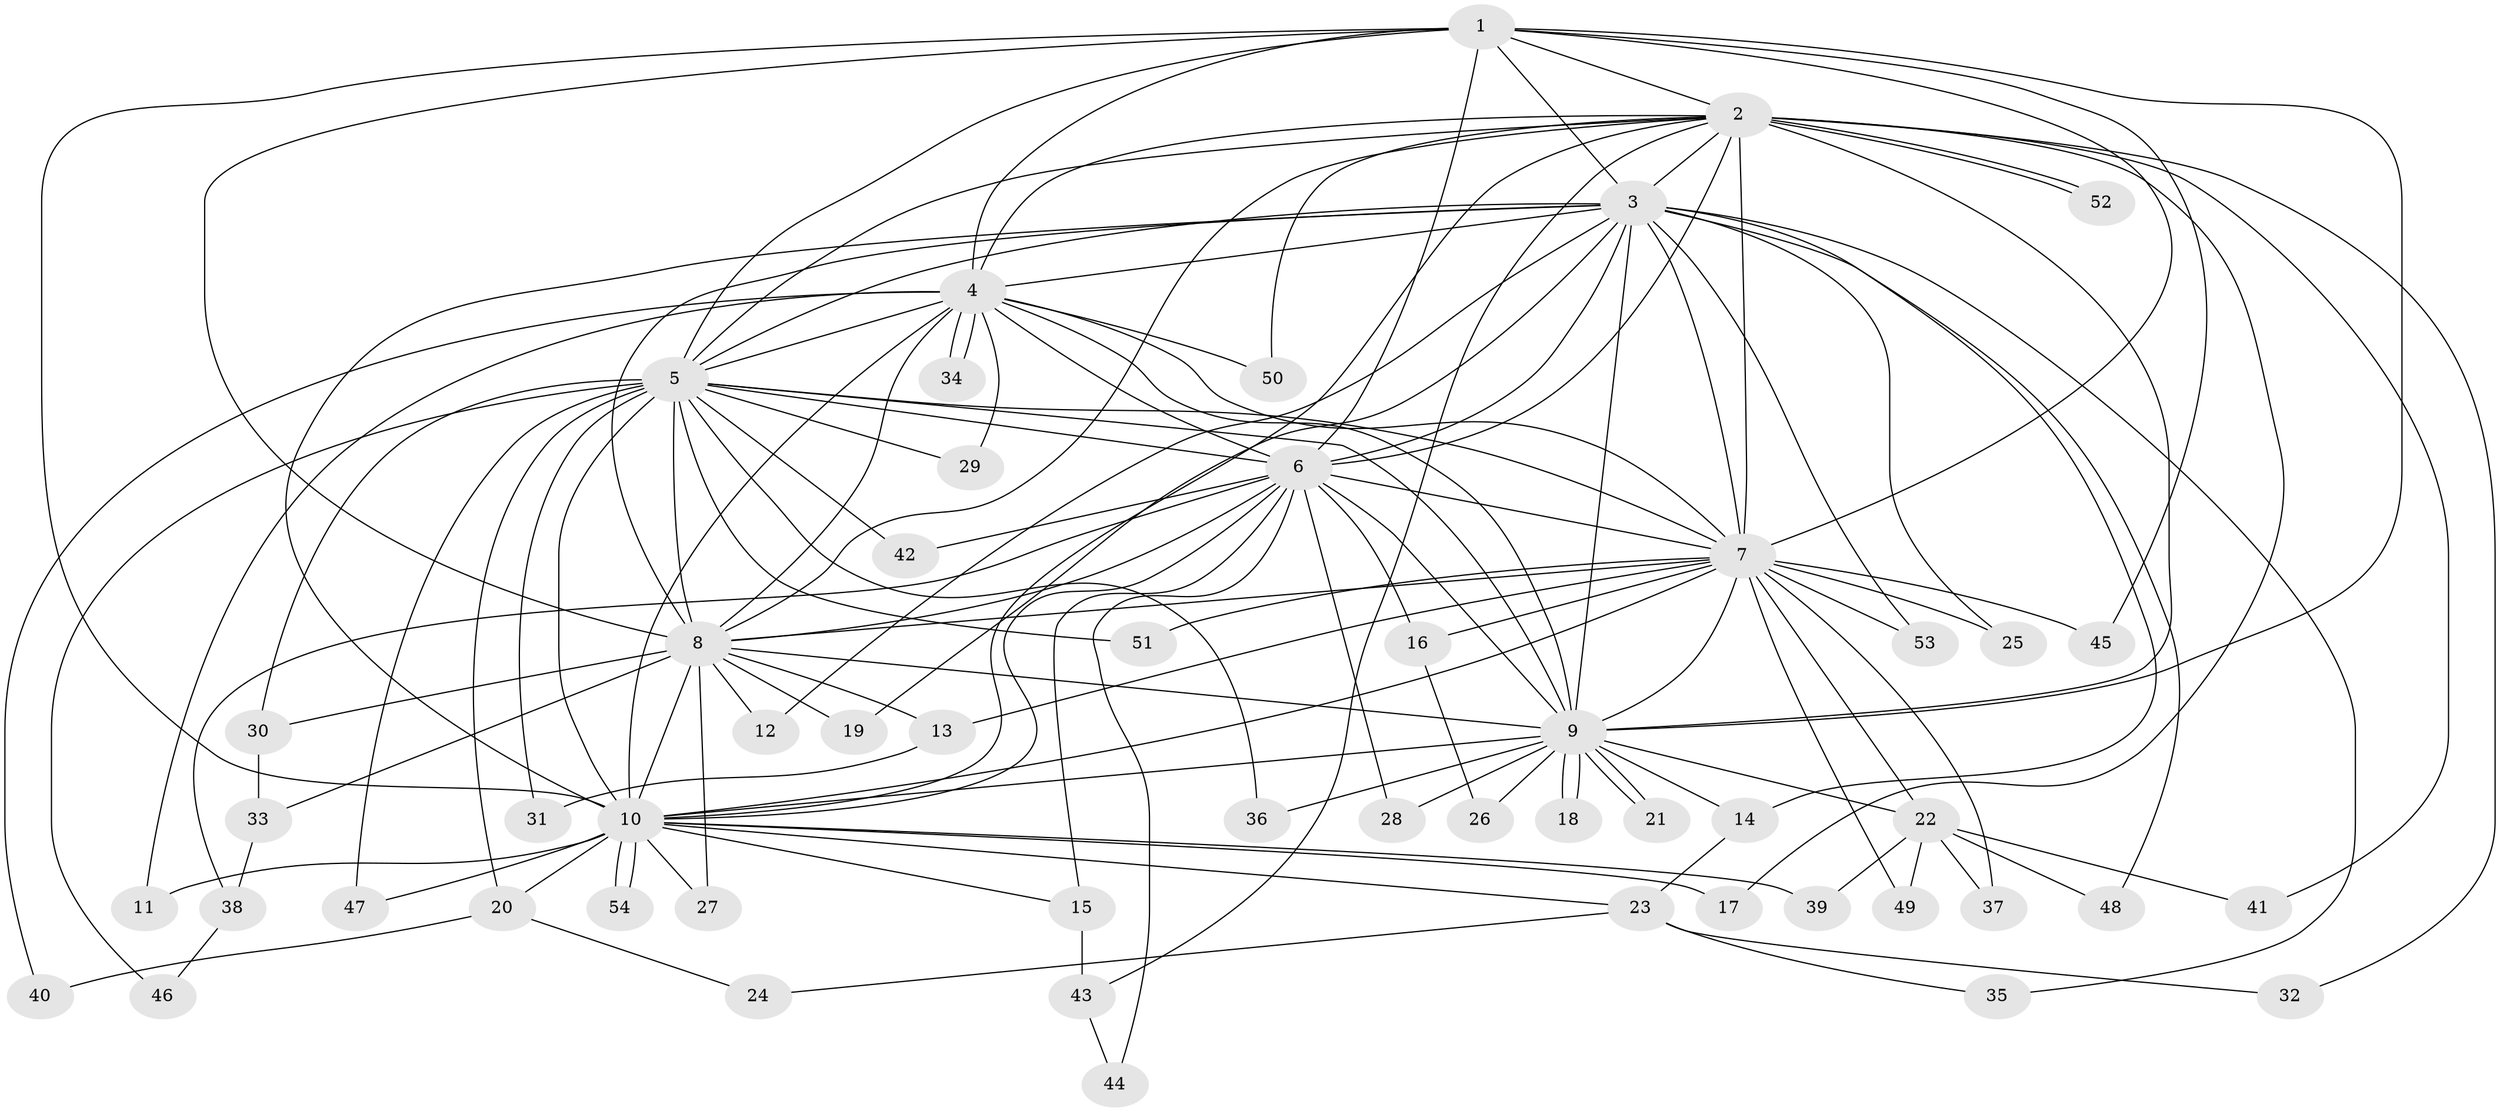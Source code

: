 // Generated by graph-tools (version 1.1) at 2025/25/03/09/25 03:25:51]
// undirected, 54 vertices, 133 edges
graph export_dot {
graph [start="1"]
  node [color=gray90,style=filled];
  1;
  2;
  3;
  4;
  5;
  6;
  7;
  8;
  9;
  10;
  11;
  12;
  13;
  14;
  15;
  16;
  17;
  18;
  19;
  20;
  21;
  22;
  23;
  24;
  25;
  26;
  27;
  28;
  29;
  30;
  31;
  32;
  33;
  34;
  35;
  36;
  37;
  38;
  39;
  40;
  41;
  42;
  43;
  44;
  45;
  46;
  47;
  48;
  49;
  50;
  51;
  52;
  53;
  54;
  1 -- 2;
  1 -- 3;
  1 -- 4;
  1 -- 5;
  1 -- 6;
  1 -- 7;
  1 -- 8;
  1 -- 9;
  1 -- 10;
  1 -- 45;
  2 -- 3;
  2 -- 4;
  2 -- 5;
  2 -- 6;
  2 -- 7;
  2 -- 8;
  2 -- 9;
  2 -- 10;
  2 -- 17;
  2 -- 32;
  2 -- 41;
  2 -- 43;
  2 -- 50;
  2 -- 52;
  2 -- 52;
  3 -- 4;
  3 -- 5;
  3 -- 6;
  3 -- 7;
  3 -- 8;
  3 -- 9;
  3 -- 10;
  3 -- 12;
  3 -- 14;
  3 -- 19;
  3 -- 25;
  3 -- 35;
  3 -- 48;
  3 -- 53;
  4 -- 5;
  4 -- 6;
  4 -- 7;
  4 -- 8;
  4 -- 9;
  4 -- 10;
  4 -- 11;
  4 -- 29;
  4 -- 34;
  4 -- 34;
  4 -- 40;
  4 -- 50;
  5 -- 6;
  5 -- 7;
  5 -- 8;
  5 -- 9;
  5 -- 10;
  5 -- 20;
  5 -- 29;
  5 -- 30;
  5 -- 31;
  5 -- 36;
  5 -- 42;
  5 -- 46;
  5 -- 47;
  5 -- 51;
  6 -- 7;
  6 -- 8;
  6 -- 9;
  6 -- 10;
  6 -- 15;
  6 -- 16;
  6 -- 28;
  6 -- 38;
  6 -- 42;
  6 -- 44;
  7 -- 8;
  7 -- 9;
  7 -- 10;
  7 -- 13;
  7 -- 16;
  7 -- 22;
  7 -- 25;
  7 -- 37;
  7 -- 45;
  7 -- 49;
  7 -- 51;
  7 -- 53;
  8 -- 9;
  8 -- 10;
  8 -- 12;
  8 -- 13;
  8 -- 19;
  8 -- 27;
  8 -- 30;
  8 -- 33;
  9 -- 10;
  9 -- 14;
  9 -- 18;
  9 -- 18;
  9 -- 21;
  9 -- 21;
  9 -- 22;
  9 -- 26;
  9 -- 28;
  9 -- 36;
  10 -- 11;
  10 -- 15;
  10 -- 17;
  10 -- 20;
  10 -- 23;
  10 -- 27;
  10 -- 39;
  10 -- 47;
  10 -- 54;
  10 -- 54;
  13 -- 31;
  14 -- 23;
  15 -- 43;
  16 -- 26;
  20 -- 24;
  20 -- 40;
  22 -- 37;
  22 -- 39;
  22 -- 41;
  22 -- 48;
  22 -- 49;
  23 -- 24;
  23 -- 32;
  23 -- 35;
  30 -- 33;
  33 -- 38;
  38 -- 46;
  43 -- 44;
}
